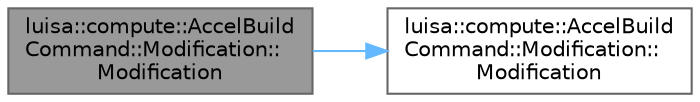 digraph "luisa::compute::AccelBuildCommand::Modification::Modification"
{
 // LATEX_PDF_SIZE
  bgcolor="transparent";
  edge [fontname=Helvetica,fontsize=10,labelfontname=Helvetica,labelfontsize=10];
  node [fontname=Helvetica,fontsize=10,shape=box,height=0.2,width=0.4];
  rankdir="LR";
  Node1 [id="Node000001",label="luisa::compute::AccelBuild\lCommand::Modification::\lModification",height=0.2,width=0.4,color="gray40", fillcolor="grey60", style="filled", fontcolor="black",tooltip=" "];
  Node1 -> Node2 [id="edge1_Node000001_Node000002",color="steelblue1",style="solid",tooltip=" "];
  Node2 [id="Node000002",label="luisa::compute::AccelBuild\lCommand::Modification::\lModification",height=0.2,width=0.4,color="grey40", fillcolor="white", style="filled",URL="$structluisa_1_1compute_1_1_accel_build_command_1_1_modification.html#a612a573820698d92de4a5a6bf5f3b68f",tooltip=" "];
}
